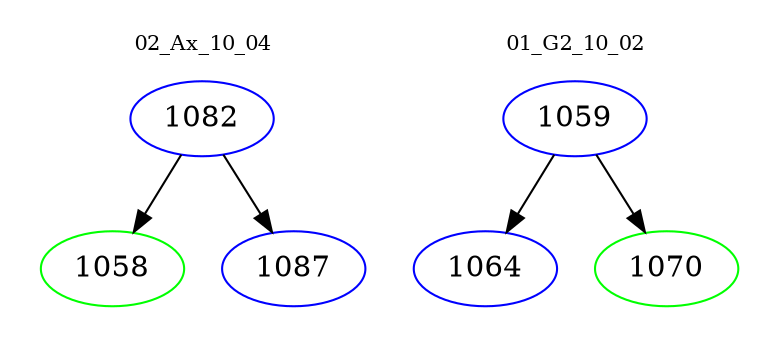 digraph{
subgraph cluster_0 {
color = white
label = "02_Ax_10_04";
fontsize=10;
T0_1082 [label="1082", color="blue"]
T0_1082 -> T0_1058 [color="black"]
T0_1058 [label="1058", color="green"]
T0_1082 -> T0_1087 [color="black"]
T0_1087 [label="1087", color="blue"]
}
subgraph cluster_1 {
color = white
label = "01_G2_10_02";
fontsize=10;
T1_1059 [label="1059", color="blue"]
T1_1059 -> T1_1064 [color="black"]
T1_1064 [label="1064", color="blue"]
T1_1059 -> T1_1070 [color="black"]
T1_1070 [label="1070", color="green"]
}
}
